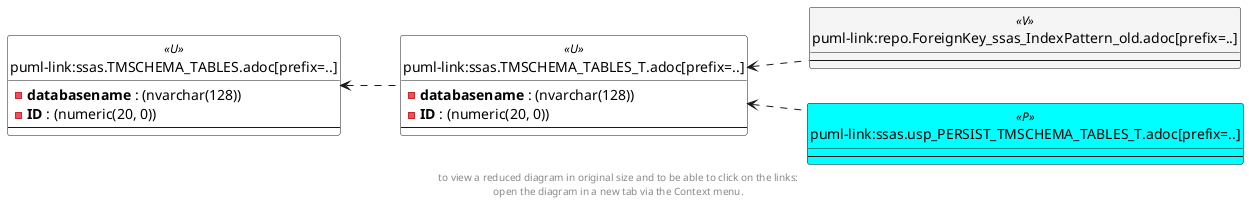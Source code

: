 @startuml
left to right direction
'top to bottom direction
hide circle
'avoide "." issues:
set namespaceSeparator none


skinparam class {
  BackgroundColor White
  BackgroundColor<<FN>> Yellow
  BackgroundColor<<FS>> Yellow
  BackgroundColor<<FT>> LightGray
  BackgroundColor<<IF>> Yellow
  BackgroundColor<<IS>> Yellow
  BackgroundColor<<P>> Aqua
  BackgroundColor<<PC>> Aqua
  BackgroundColor<<SN>> Yellow
  BackgroundColor<<SO>> SlateBlue
  BackgroundColor<<TF>> LightGray
  BackgroundColor<<TR>> Tomato
  BackgroundColor<<U>> White
  BackgroundColor<<V>> WhiteSmoke
  BackgroundColor<<X>> Aqua
}


entity "puml-link:repo.ForeignKey_ssas_IndexPattern_old.adoc[prefix=..]" as repo.ForeignKey_ssas_IndexPattern_old << V >> {
  --
}

entity "puml-link:ssas.TMSCHEMA_TABLES.adoc[prefix=..]" as ssas.TMSCHEMA_TABLES << U >> {
  - **databasename** : (nvarchar(128))
  - **ID** : (numeric(20, 0))
  --
}

entity "puml-link:ssas.TMSCHEMA_TABLES_T.adoc[prefix=..]" as ssas.TMSCHEMA_TABLES_T << U >> {
  - **databasename** : (nvarchar(128))
  - **ID** : (numeric(20, 0))
  --
}

entity "puml-link:ssas.usp_PERSIST_TMSCHEMA_TABLES_T.adoc[prefix=..]" as ssas.usp_PERSIST_TMSCHEMA_TABLES_T << P >> {
  --
}

ssas.TMSCHEMA_TABLES <.. ssas.TMSCHEMA_TABLES_T
ssas.TMSCHEMA_TABLES_T <.. ssas.usp_PERSIST_TMSCHEMA_TABLES_T
ssas.TMSCHEMA_TABLES_T <.. repo.ForeignKey_ssas_IndexPattern_old
footer
to view a reduced diagram in original size and to be able to click on the links:
open the diagram in a new tab via the Context menu.
end footer

@enduml

